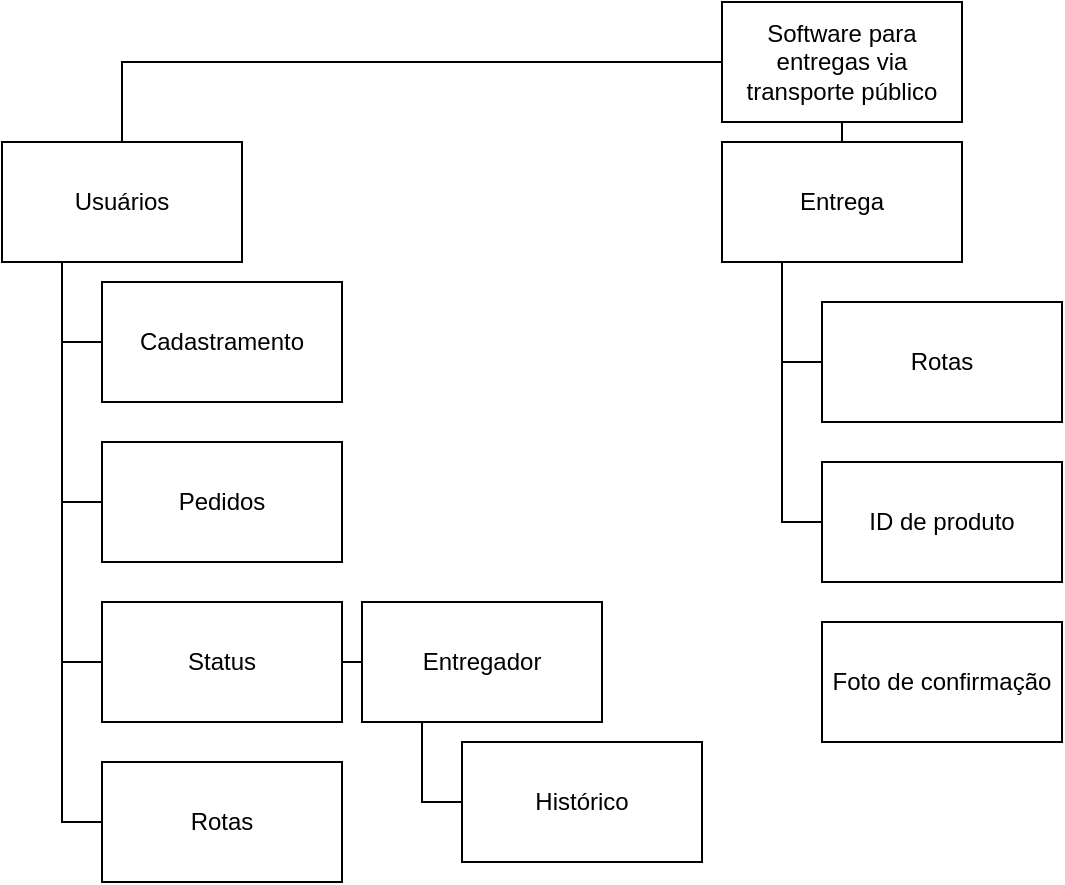<mxfile version="17.4.5" type="github">
  <diagram id="hs9ZBIwVIqsKbuHO4t1r" name="Page-1">
    <mxGraphModel dx="1038" dy="571" grid="1" gridSize="10" guides="1" tooltips="1" connect="1" arrows="1" fold="1" page="1" pageScale="1" pageWidth="827" pageHeight="1169" math="0" shadow="0">
      <root>
        <mxCell id="0" />
        <mxCell id="1" parent="0" />
        <mxCell id="kmL2_dZYYPdruxAL3Dzr-3" style="edgeStyle=orthogonalEdgeStyle;rounded=0;orthogonalLoop=1;jettySize=auto;html=1;exitX=0;exitY=0.5;exitDx=0;exitDy=0;endArrow=none;endFill=0;" edge="1" parent="1" source="kmL2_dZYYPdruxAL3Dzr-1" target="kmL2_dZYYPdruxAL3Dzr-2">
          <mxGeometry relative="1" as="geometry" />
        </mxCell>
        <mxCell id="kmL2_dZYYPdruxAL3Dzr-17" style="edgeStyle=orthogonalEdgeStyle;rounded=0;orthogonalLoop=1;jettySize=auto;html=1;exitX=0.5;exitY=1;exitDx=0;exitDy=0;entryX=0.5;entryY=0;entryDx=0;entryDy=0;endArrow=none;endFill=0;" edge="1" parent="1" source="kmL2_dZYYPdruxAL3Dzr-1" target="kmL2_dZYYPdruxAL3Dzr-14">
          <mxGeometry relative="1" as="geometry" />
        </mxCell>
        <mxCell id="kmL2_dZYYPdruxAL3Dzr-1" value="Software para&lt;br&gt;entregas via&lt;br&gt;transporte público" style="rounded=0;whiteSpace=wrap;html=1;" vertex="1" parent="1">
          <mxGeometry x="370" y="50" width="120" height="60" as="geometry" />
        </mxCell>
        <mxCell id="kmL2_dZYYPdruxAL3Dzr-9" style="edgeStyle=orthogonalEdgeStyle;rounded=0;orthogonalLoop=1;jettySize=auto;html=1;exitX=0.25;exitY=1;exitDx=0;exitDy=0;entryX=0;entryY=0.5;entryDx=0;entryDy=0;endArrow=none;endFill=0;" edge="1" parent="1" source="kmL2_dZYYPdruxAL3Dzr-2" target="kmL2_dZYYPdruxAL3Dzr-5">
          <mxGeometry relative="1" as="geometry" />
        </mxCell>
        <mxCell id="kmL2_dZYYPdruxAL3Dzr-10" style="edgeStyle=orthogonalEdgeStyle;rounded=0;orthogonalLoop=1;jettySize=auto;html=1;exitX=0.25;exitY=1;exitDx=0;exitDy=0;entryX=0;entryY=0.5;entryDx=0;entryDy=0;endArrow=none;endFill=0;" edge="1" parent="1" source="kmL2_dZYYPdruxAL3Dzr-2" target="kmL2_dZYYPdruxAL3Dzr-6">
          <mxGeometry relative="1" as="geometry" />
        </mxCell>
        <mxCell id="kmL2_dZYYPdruxAL3Dzr-20" style="edgeStyle=orthogonalEdgeStyle;rounded=0;orthogonalLoop=1;jettySize=auto;html=1;exitX=0.25;exitY=1;exitDx=0;exitDy=0;entryX=0;entryY=0.5;entryDx=0;entryDy=0;endArrow=none;endFill=0;" edge="1" parent="1" source="kmL2_dZYYPdruxAL3Dzr-2" target="kmL2_dZYYPdruxAL3Dzr-18">
          <mxGeometry relative="1" as="geometry" />
        </mxCell>
        <mxCell id="kmL2_dZYYPdruxAL3Dzr-23" style="edgeStyle=orthogonalEdgeStyle;rounded=0;orthogonalLoop=1;jettySize=auto;html=1;exitX=0.25;exitY=1;exitDx=0;exitDy=0;entryX=0;entryY=0.5;entryDx=0;entryDy=0;endArrow=none;endFill=0;" edge="1" parent="1" source="kmL2_dZYYPdruxAL3Dzr-2" target="kmL2_dZYYPdruxAL3Dzr-22">
          <mxGeometry relative="1" as="geometry" />
        </mxCell>
        <mxCell id="kmL2_dZYYPdruxAL3Dzr-2" value="Usuários" style="rounded=0;whiteSpace=wrap;html=1;" vertex="1" parent="1">
          <mxGeometry x="10" y="120" width="120" height="60" as="geometry" />
        </mxCell>
        <mxCell id="kmL2_dZYYPdruxAL3Dzr-5" value="Cadastramento" style="rounded=0;whiteSpace=wrap;html=1;" vertex="1" parent="1">
          <mxGeometry x="60" y="190" width="120" height="60" as="geometry" />
        </mxCell>
        <mxCell id="kmL2_dZYYPdruxAL3Dzr-11" style="edgeStyle=orthogonalEdgeStyle;rounded=0;orthogonalLoop=1;jettySize=auto;html=1;exitX=1;exitY=0.5;exitDx=0;exitDy=0;entryX=0;entryY=0.5;entryDx=0;entryDy=0;endArrow=none;endFill=0;" edge="1" parent="1" source="kmL2_dZYYPdruxAL3Dzr-6" target="kmL2_dZYYPdruxAL3Dzr-8">
          <mxGeometry relative="1" as="geometry" />
        </mxCell>
        <mxCell id="kmL2_dZYYPdruxAL3Dzr-6" value="Status" style="rounded=0;whiteSpace=wrap;html=1;" vertex="1" parent="1">
          <mxGeometry x="60" y="350" width="120" height="60" as="geometry" />
        </mxCell>
        <mxCell id="kmL2_dZYYPdruxAL3Dzr-13" style="edgeStyle=orthogonalEdgeStyle;rounded=0;orthogonalLoop=1;jettySize=auto;html=1;exitX=0.25;exitY=1;exitDx=0;exitDy=0;entryX=0;entryY=0.5;entryDx=0;entryDy=0;endArrow=none;endFill=0;" edge="1" parent="1" source="kmL2_dZYYPdruxAL3Dzr-8" target="kmL2_dZYYPdruxAL3Dzr-12">
          <mxGeometry relative="1" as="geometry" />
        </mxCell>
        <mxCell id="kmL2_dZYYPdruxAL3Dzr-8" value="Entregador" style="rounded=0;whiteSpace=wrap;html=1;" vertex="1" parent="1">
          <mxGeometry x="190" y="350" width="120" height="60" as="geometry" />
        </mxCell>
        <mxCell id="kmL2_dZYYPdruxAL3Dzr-12" value="Histórico" style="rounded=0;whiteSpace=wrap;html=1;" vertex="1" parent="1">
          <mxGeometry x="240" y="420" width="120" height="60" as="geometry" />
        </mxCell>
        <mxCell id="kmL2_dZYYPdruxAL3Dzr-21" style="edgeStyle=orthogonalEdgeStyle;rounded=0;orthogonalLoop=1;jettySize=auto;html=1;exitX=0.25;exitY=1;exitDx=0;exitDy=0;entryX=0;entryY=0.5;entryDx=0;entryDy=0;endArrow=none;endFill=0;" edge="1" parent="1" source="kmL2_dZYYPdruxAL3Dzr-14" target="kmL2_dZYYPdruxAL3Dzr-19">
          <mxGeometry relative="1" as="geometry" />
        </mxCell>
        <mxCell id="kmL2_dZYYPdruxAL3Dzr-25" style="edgeStyle=orthogonalEdgeStyle;rounded=0;orthogonalLoop=1;jettySize=auto;html=1;exitX=0.25;exitY=1;exitDx=0;exitDy=0;entryX=0;entryY=0.5;entryDx=0;entryDy=0;endArrow=none;endFill=0;" edge="1" parent="1" source="kmL2_dZYYPdruxAL3Dzr-14" target="kmL2_dZYYPdruxAL3Dzr-24">
          <mxGeometry relative="1" as="geometry" />
        </mxCell>
        <mxCell id="kmL2_dZYYPdruxAL3Dzr-14" value="Entrega" style="rounded=0;whiteSpace=wrap;html=1;" vertex="1" parent="1">
          <mxGeometry x="370" y="120" width="120" height="60" as="geometry" />
        </mxCell>
        <mxCell id="kmL2_dZYYPdruxAL3Dzr-18" value="Rotas" style="rounded=0;whiteSpace=wrap;html=1;" vertex="1" parent="1">
          <mxGeometry x="60" y="430" width="120" height="60" as="geometry" />
        </mxCell>
        <mxCell id="kmL2_dZYYPdruxAL3Dzr-19" value="Rotas" style="rounded=0;whiteSpace=wrap;html=1;" vertex="1" parent="1">
          <mxGeometry x="420" y="200" width="120" height="60" as="geometry" />
        </mxCell>
        <mxCell id="kmL2_dZYYPdruxAL3Dzr-22" value="Pedidos" style="rounded=0;whiteSpace=wrap;html=1;" vertex="1" parent="1">
          <mxGeometry x="60" y="270" width="120" height="60" as="geometry" />
        </mxCell>
        <mxCell id="kmL2_dZYYPdruxAL3Dzr-24" value="ID de produto" style="rounded=0;whiteSpace=wrap;html=1;" vertex="1" parent="1">
          <mxGeometry x="420" y="280" width="120" height="60" as="geometry" />
        </mxCell>
        <mxCell id="kmL2_dZYYPdruxAL3Dzr-26" value="Foto de confirmação" style="rounded=0;whiteSpace=wrap;html=1;" vertex="1" parent="1">
          <mxGeometry x="420" y="360" width="120" height="60" as="geometry" />
        </mxCell>
      </root>
    </mxGraphModel>
  </diagram>
</mxfile>
